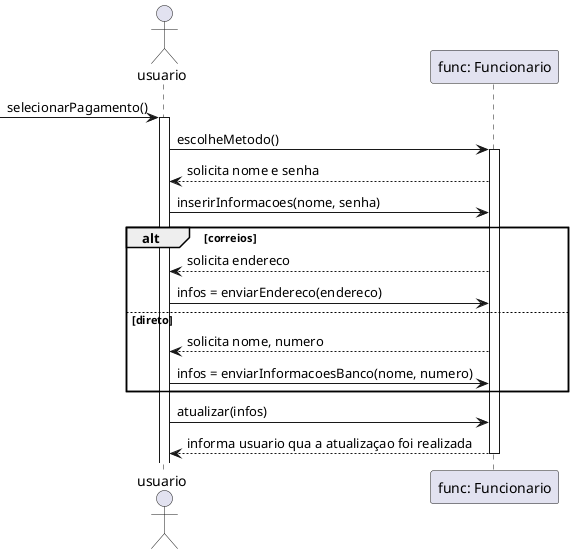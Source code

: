 @startuml caso9-ds

actor usuario
Participant "func: Funcionario" as funcionario

-> usuario : selecionarPagamento()
activate usuario
usuario -> funcionario: escolheMetodo()
activate funcionario
funcionario --> usuario: solicita nome e senha
usuario -> funcionario : inserirInformacoes(nome, senha)
alt correios
    funcionario --> usuario    : solicita endereco
    usuario  -> funcionario    : infos = enviarEndereco(endereco)
else direto
    funcionario --> usuario    : solicita nome, numero
    usuario -> funcionario     : infos = enviarInformacoesBanco(nome, numero)
end 

usuario -> funcionario : atualizar(infos)
usuario <-- funcionario : informa usuario qua a atualizaçao foi realizada
deactivate funcionario


@enduml